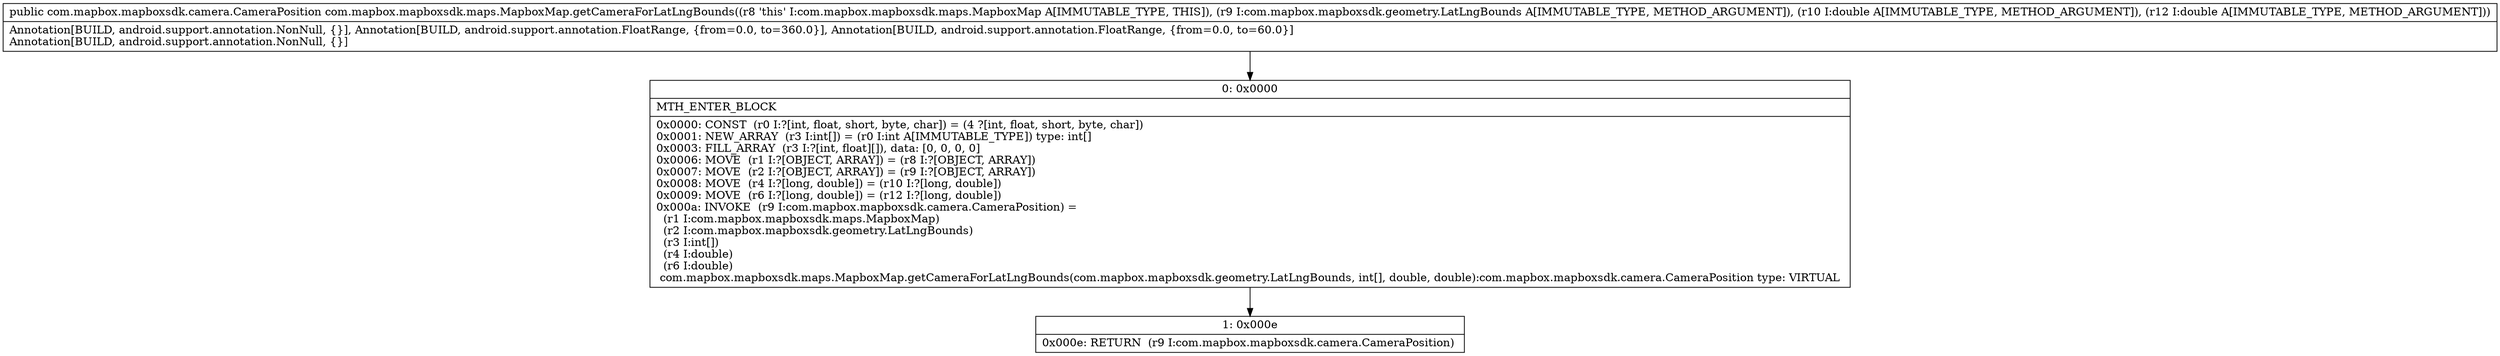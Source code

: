 digraph "CFG forcom.mapbox.mapboxsdk.maps.MapboxMap.getCameraForLatLngBounds(Lcom\/mapbox\/mapboxsdk\/geometry\/LatLngBounds;DD)Lcom\/mapbox\/mapboxsdk\/camera\/CameraPosition;" {
Node_0 [shape=record,label="{0\:\ 0x0000|MTH_ENTER_BLOCK\l|0x0000: CONST  (r0 I:?[int, float, short, byte, char]) = (4 ?[int, float, short, byte, char]) \l0x0001: NEW_ARRAY  (r3 I:int[]) = (r0 I:int A[IMMUTABLE_TYPE]) type: int[] \l0x0003: FILL_ARRAY  (r3 I:?[int, float][]), data: [0, 0, 0, 0] \l0x0006: MOVE  (r1 I:?[OBJECT, ARRAY]) = (r8 I:?[OBJECT, ARRAY]) \l0x0007: MOVE  (r2 I:?[OBJECT, ARRAY]) = (r9 I:?[OBJECT, ARRAY]) \l0x0008: MOVE  (r4 I:?[long, double]) = (r10 I:?[long, double]) \l0x0009: MOVE  (r6 I:?[long, double]) = (r12 I:?[long, double]) \l0x000a: INVOKE  (r9 I:com.mapbox.mapboxsdk.camera.CameraPosition) = \l  (r1 I:com.mapbox.mapboxsdk.maps.MapboxMap)\l  (r2 I:com.mapbox.mapboxsdk.geometry.LatLngBounds)\l  (r3 I:int[])\l  (r4 I:double)\l  (r6 I:double)\l com.mapbox.mapboxsdk.maps.MapboxMap.getCameraForLatLngBounds(com.mapbox.mapboxsdk.geometry.LatLngBounds, int[], double, double):com.mapbox.mapboxsdk.camera.CameraPosition type: VIRTUAL \l}"];
Node_1 [shape=record,label="{1\:\ 0x000e|0x000e: RETURN  (r9 I:com.mapbox.mapboxsdk.camera.CameraPosition) \l}"];
MethodNode[shape=record,label="{public com.mapbox.mapboxsdk.camera.CameraPosition com.mapbox.mapboxsdk.maps.MapboxMap.getCameraForLatLngBounds((r8 'this' I:com.mapbox.mapboxsdk.maps.MapboxMap A[IMMUTABLE_TYPE, THIS]), (r9 I:com.mapbox.mapboxsdk.geometry.LatLngBounds A[IMMUTABLE_TYPE, METHOD_ARGUMENT]), (r10 I:double A[IMMUTABLE_TYPE, METHOD_ARGUMENT]), (r12 I:double A[IMMUTABLE_TYPE, METHOD_ARGUMENT]))  | Annotation[BUILD, android.support.annotation.NonNull, \{\}], Annotation[BUILD, android.support.annotation.FloatRange, \{from=0.0, to=360.0\}], Annotation[BUILD, android.support.annotation.FloatRange, \{from=0.0, to=60.0\}]\lAnnotation[BUILD, android.support.annotation.NonNull, \{\}]\l}"];
MethodNode -> Node_0;
Node_0 -> Node_1;
}

